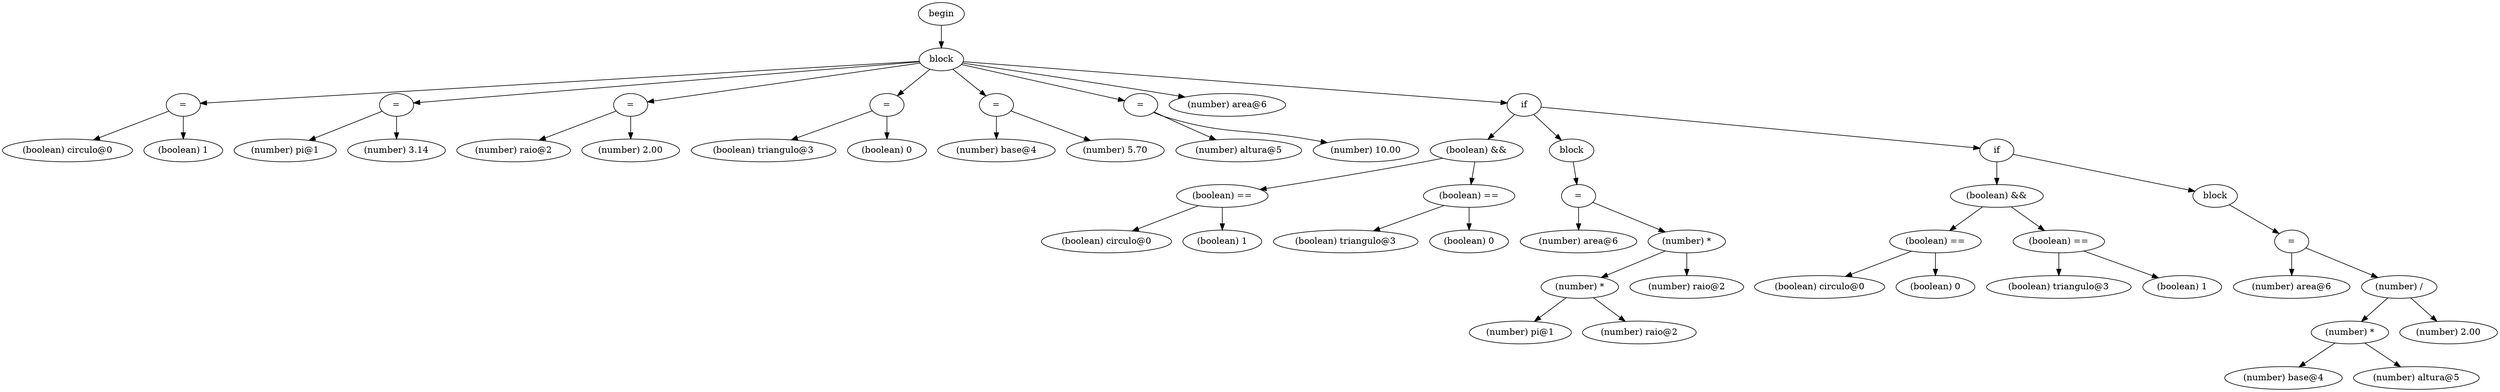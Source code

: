 digraph {
graph [ordering="out"];
node0[label="begin"];
node1[label="block"];
node2[label="="];
node3[label="(boolean) circulo@0"];
node2 -> node3;
node4[label="(boolean) 1"];
node2 -> node4;
node1 -> node2;
node5[label="="];
node6[label="(number) pi@1"];
node5 -> node6;
node7[label="(number) 3.14"];
node5 -> node7;
node1 -> node5;
node8[label="="];
node9[label="(number) raio@2"];
node8 -> node9;
node10[label="(number) 2.00"];
node8 -> node10;
node1 -> node8;
node11[label="="];
node12[label="(boolean) triangulo@3"];
node11 -> node12;
node13[label="(boolean) 0"];
node11 -> node13;
node1 -> node11;
node14[label="="];
node15[label="(number) base@4"];
node14 -> node15;
node16[label="(number) 5.70"];
node14 -> node16;
node1 -> node14;
node17[label="="];
node18[label="(number) altura@5"];
node17 -> node18;
node19[label="(number) 10.00"];
node17 -> node19;
node1 -> node17;
node20[label="(number) area@6"];
node1 -> node20;
node21[label="if"];
node22[label="(boolean) &&"];
node23[label="(boolean) =="];
node24[label="(boolean) circulo@0"];
node23 -> node24;
node25[label="(boolean) 1"];
node23 -> node25;
node22 -> node23;
node26[label="(boolean) =="];
node27[label="(boolean) triangulo@3"];
node26 -> node27;
node28[label="(boolean) 0"];
node26 -> node28;
node22 -> node26;
node21 -> node22;
node29[label="block"];
node30[label="="];
node31[label="(number) area@6"];
node30 -> node31;
node32[label="(number) *"];
node33[label="(number) *"];
node34[label="(number) pi@1"];
node33 -> node34;
node35[label="(number) raio@2"];
node33 -> node35;
node32 -> node33;
node36[label="(number) raio@2"];
node32 -> node36;
node30 -> node32;
node29 -> node30;
node21 -> node29;
node37[label="if"];
node38[label="(boolean) &&"];
node39[label="(boolean) =="];
node40[label="(boolean) circulo@0"];
node39 -> node40;
node41[label="(boolean) 0"];
node39 -> node41;
node38 -> node39;
node42[label="(boolean) =="];
node43[label="(boolean) triangulo@3"];
node42 -> node43;
node44[label="(boolean) 1"];
node42 -> node44;
node38 -> node42;
node37 -> node38;
node45[label="block"];
node46[label="="];
node47[label="(number) area@6"];
node46 -> node47;
node48[label="(number) /"];
node49[label="(number) *"];
node50[label="(number) base@4"];
node49 -> node50;
node51[label="(number) altura@5"];
node49 -> node51;
node48 -> node49;
node52[label="(number) 2.00"];
node48 -> node52;
node46 -> node48;
node45 -> node46;
node37 -> node45;
node21 -> node37;
node1 -> node21;
node0 -> node1;
}
